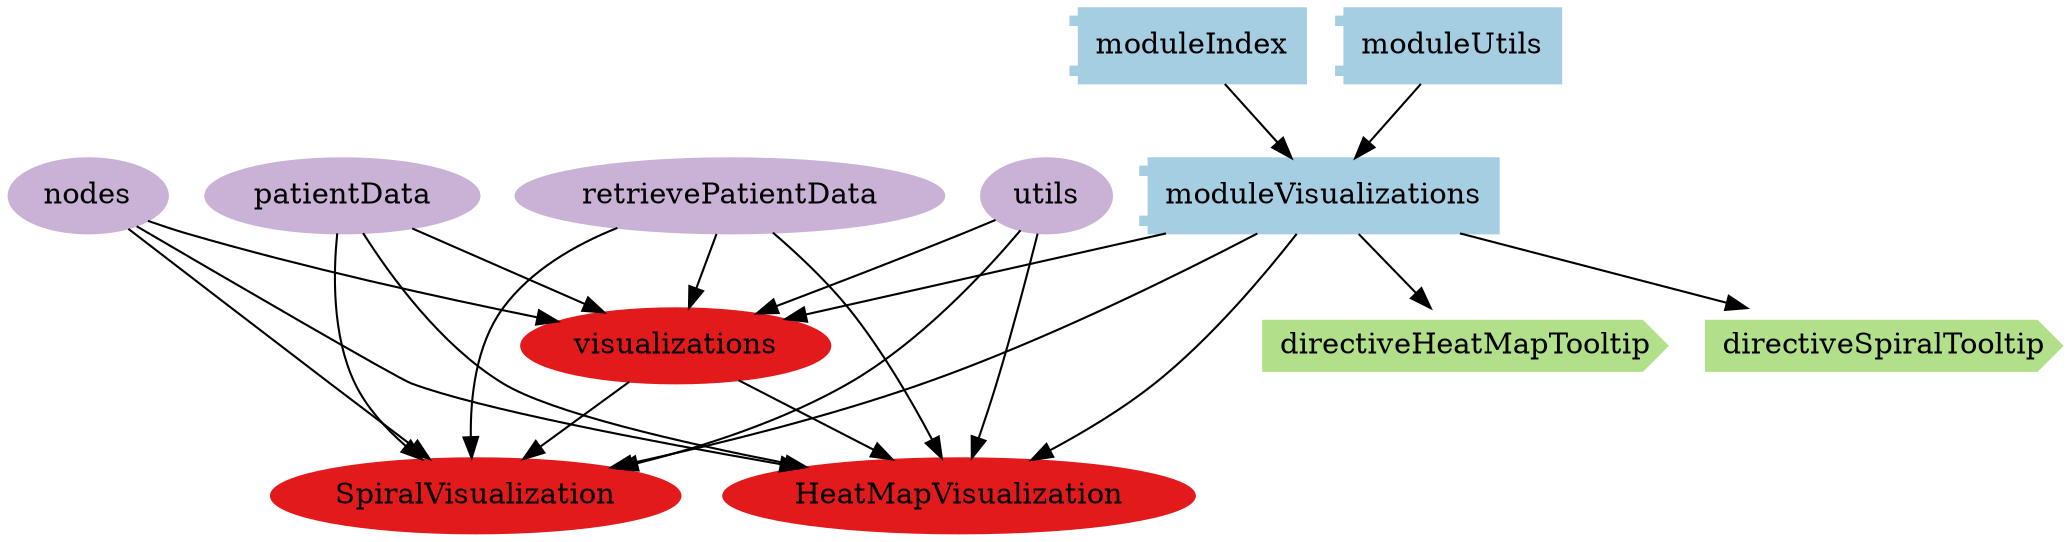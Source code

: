 digraph dependencies {
  node[shape="component",style="filled",colorscheme=paired12]


    node[shape="component"]
    "moduleVisualizations"[label="moduleVisualizations", color=1]

    
      "moduleIndex"[label="moduleIndex", color=1]
      "moduleIndex" -> "moduleVisualizations"
    
      "moduleUtils"[label="moduleUtils", color=1]
      "moduleUtils" -> "moduleVisualizations"
    


    node[shape="ellipse"]
    


    

    

    
      "HeatMapVisualization"[label="HeatMapVisualization", color=6]
      "moduleVisualizations" -> "HeatMapVisualization"
    
      "SpiralVisualization"[label="SpiralVisualization", color=6]
      "moduleVisualizations" -> "SpiralVisualization"
    
      "visualizations"[label="visualizations", color=6]
      "moduleVisualizations" -> "visualizations"
    

    node[shape="cds"]
    

    
      "directiveHeatMapTooltip"[label="directiveHeatMapTooltip", color=3]
      "moduleVisualizations" -> "directiveHeatMapTooltip"
    
      "directiveSpiralTooltip"[label="directiveSpiralTooltip", color=3]
      "moduleVisualizations" -> "directiveSpiralTooltip"
    









    node[shape="ellipse",style="filled", color=9]
    

    
      
    
      
    


    

    

    
      
        "visualizations"[label="visualizations"]
        "visualizations" -> "HeatMapVisualization"
      
        "patientData"[label="patientData"]
        "patientData" -> "HeatMapVisualization"
      
        "retrievePatientData"[label="retrievePatientData"]
        "retrievePatientData" -> "HeatMapVisualization"
      
        "utils"[label="utils"]
        "utils" -> "HeatMapVisualization"
      
        "nodes"[label="nodes"]
        "nodes" -> "HeatMapVisualization"
      
    
      
        "visualizations"[label="visualizations"]
        "visualizations" -> "SpiralVisualization"
      
        "patientData"[label="patientData"]
        "patientData" -> "SpiralVisualization"
      
        "retrievePatientData"[label="retrievePatientData"]
        "retrievePatientData" -> "SpiralVisualization"
      
        "utils"[label="utils"]
        "utils" -> "SpiralVisualization"
      
        "nodes"[label="nodes"]
        "nodes" -> "SpiralVisualization"
      
    
      
        "patientData"[label="patientData"]
        "patientData" -> "visualizations"
      
        "retrievePatientData"[label="retrievePatientData"]
        "retrievePatientData" -> "visualizations"
      
        "utils"[label="utils"]
        "utils" -> "visualizations"
      
        "nodes"[label="nodes"]
        "nodes" -> "visualizations"
      
    

    


}
